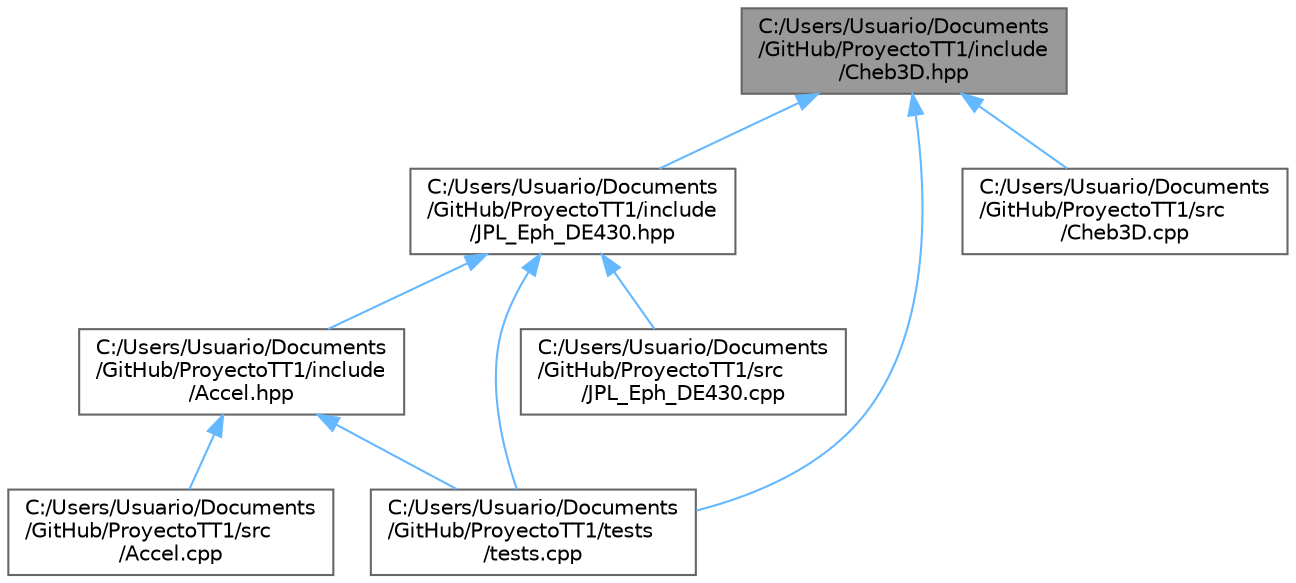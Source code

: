 digraph "C:/Users/Usuario/Documents/GitHub/ProyectoTT1/include/Cheb3D.hpp"
{
 // LATEX_PDF_SIZE
  bgcolor="transparent";
  edge [fontname=Helvetica,fontsize=10,labelfontname=Helvetica,labelfontsize=10];
  node [fontname=Helvetica,fontsize=10,shape=box,height=0.2,width=0.4];
  Node1 [id="Node000001",label="C:/Users/Usuario/Documents\l/GitHub/ProyectoTT1/include\l/Cheb3D.hpp",height=0.2,width=0.4,color="gray40", fillcolor="grey60", style="filled", fontcolor="black",tooltip="Este archivo de cabecera contiene una implementación de la función Cheb3D."];
  Node1 -> Node2 [id="edge9_Node000001_Node000002",dir="back",color="steelblue1",style="solid",tooltip=" "];
  Node2 [id="Node000002",label="C:/Users/Usuario/Documents\l/GitHub/ProyectoTT1/include\l/JPL_Eph_DE430.hpp",height=0.2,width=0.4,color="grey40", fillcolor="white", style="filled",URL="$_j_p_l___eph___d_e430_8hpp.html",tooltip="Este archivo de cabecera contiene una implementación de la función JPL_Eph_DE430."];
  Node2 -> Node3 [id="edge10_Node000002_Node000003",dir="back",color="steelblue1",style="solid",tooltip=" "];
  Node3 [id="Node000003",label="C:/Users/Usuario/Documents\l/GitHub/ProyectoTT1/include\l/Accel.hpp",height=0.2,width=0.4,color="grey40", fillcolor="white", style="filled",URL="$_accel_8hpp.html",tooltip="Este archivo de cabecera contiene una implementación de la función Accel."];
  Node3 -> Node4 [id="edge11_Node000003_Node000004",dir="back",color="steelblue1",style="solid",tooltip=" "];
  Node4 [id="Node000004",label="C:/Users/Usuario/Documents\l/GitHub/ProyectoTT1/src\l/Accel.cpp",height=0.2,width=0.4,color="grey40", fillcolor="white", style="filled",URL="$_accel_8cpp.html",tooltip="Cálculo de la aceleración de un satélite orbitando la Tierra debido al campo gravitacional armónico d..."];
  Node3 -> Node5 [id="edge12_Node000003_Node000005",dir="back",color="steelblue1",style="solid",tooltip=" "];
  Node5 [id="Node000005",label="C:/Users/Usuario/Documents\l/GitHub/ProyectoTT1/tests\l/tests.cpp",height=0.2,width=0.4,color="grey40", fillcolor="white", style="filled",URL="$tests_8cpp.html",tooltip="Tests unitarios para los métodos del proyecto de TTI."];
  Node2 -> Node6 [id="edge13_Node000002_Node000006",dir="back",color="steelblue1",style="solid",tooltip=" "];
  Node6 [id="Node000006",label="C:/Users/Usuario/Documents\l/GitHub/ProyectoTT1/src\l/JPL_Eph_DE430.cpp",height=0.2,width=0.4,color="grey40", fillcolor="white", style="filled",URL="$_j_p_l___eph___d_e430_8cpp.html",tooltip="Cálculo de la posición ecuatorial del sol, la luna y los nueve planetas mayores usando JPL Ephemeride..."];
  Node2 -> Node5 [id="edge14_Node000002_Node000005",dir="back",color="steelblue1",style="solid",tooltip=" "];
  Node1 -> Node7 [id="edge15_Node000001_Node000007",dir="back",color="steelblue1",style="solid",tooltip=" "];
  Node7 [id="Node000007",label="C:/Users/Usuario/Documents\l/GitHub/ProyectoTT1/src\l/Cheb3D.cpp",height=0.2,width=0.4,color="grey40", fillcolor="white", style="filled",URL="$_cheb3_d_8cpp.html",tooltip="Cálculo de una aproximación de chebyshev de un vector tridimensional."];
  Node1 -> Node5 [id="edge16_Node000001_Node000005",dir="back",color="steelblue1",style="solid",tooltip=" "];
}
